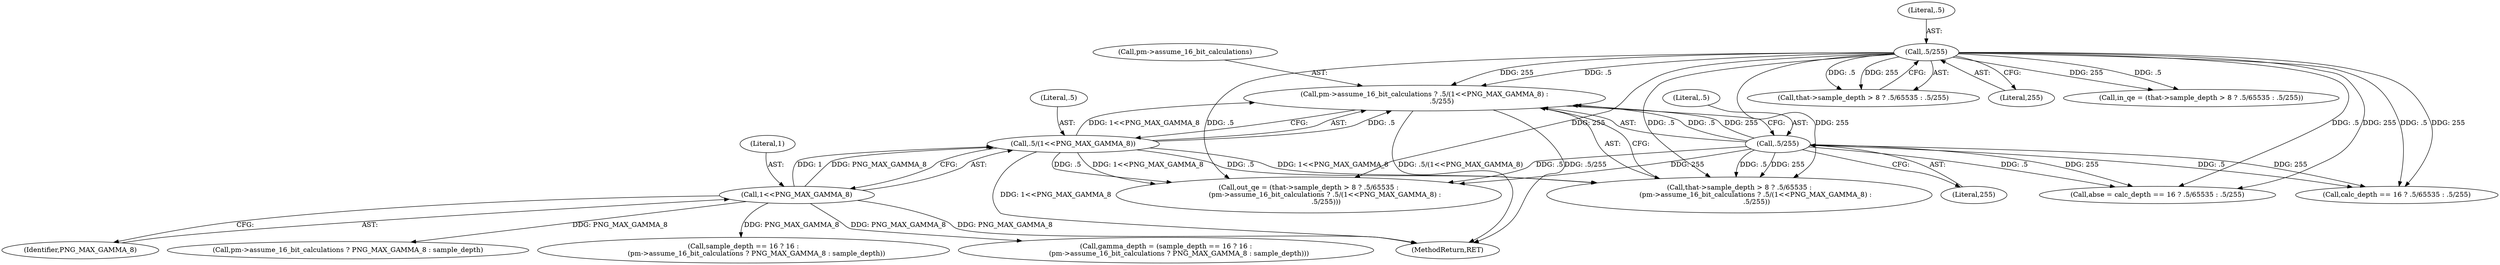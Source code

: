 digraph "0_Android_9d4853418ab2f754c2b63e091c29c5529b8b86ca_77@pointer" {
"1000305" [label="(Call,pm->assume_16_bit_calculations ? .5/(1<<PNG_MAX_GAMMA_8) :\n                .5/255)"];
"1000309" [label="(Call,.5/(1<<PNG_MAX_GAMMA_8))"];
"1000311" [label="(Call,1<<PNG_MAX_GAMMA_8)"];
"1000314" [label="(Call,.5/255)"];
"1000290" [label="(Call,.5/255)"];
"1000291" [label="(Literal,.5)"];
"1000311" [label="(Call,1<<PNG_MAX_GAMMA_8)"];
"1000305" [label="(Call,pm->assume_16_bit_calculations ? .5/(1<<PNG_MAX_GAMMA_8) :\n                .5/255)"];
"1001223" [label="(MethodReturn,RET)"];
"1000281" [label="(Call,that->sample_depth > 8 ? .5/65535 : .5/255)"];
"1000294" [label="(Call,out_qe = (that->sample_depth > 8 ? .5/65535 :\n               (pm->assume_16_bit_calculations ? .5/(1<<PNG_MAX_GAMMA_8) :\n                .5/255)))"];
"1000306" [label="(Call,pm->assume_16_bit_calculations)"];
"1000810" [label="(Call,calc_depth == 16 ? .5/65535 : .5/255)"];
"1000292" [label="(Literal,255)"];
"1000315" [label="(Literal,.5)"];
"1000279" [label="(Call,in_qe = (that->sample_depth > 8 ? .5/65535 : .5/255))"];
"1000296" [label="(Call,that->sample_depth > 8 ? .5/65535 :\n               (pm->assume_16_bit_calculations ? .5/(1<<PNG_MAX_GAMMA_8) :\n                .5/255))"];
"1000314" [label="(Call,.5/255)"];
"1000309" [label="(Call,.5/(1<<PNG_MAX_GAMMA_8))"];
"1000313" [label="(Identifier,PNG_MAX_GAMMA_8)"];
"1000808" [label="(Call,abse = calc_depth == 16 ? .5/65535 : .5/255)"];
"1000672" [label="(Call,pm->assume_16_bit_calculations ? PNG_MAX_GAMMA_8 : sample_depth)"];
"1000316" [label="(Literal,255)"];
"1000667" [label="(Call,sample_depth == 16 ? 16 :\n            (pm->assume_16_bit_calculations ? PNG_MAX_GAMMA_8 : sample_depth))"];
"1000312" [label="(Literal,1)"];
"1000665" [label="(Call,gamma_depth = (sample_depth == 16 ? 16 :\n            (pm->assume_16_bit_calculations ? PNG_MAX_GAMMA_8 : sample_depth)))"];
"1000310" [label="(Literal,.5)"];
"1000290" [label="(Call,.5/255)"];
"1000305" -> "1000296"  [label="AST: "];
"1000305" -> "1000309"  [label="CFG: "];
"1000305" -> "1000314"  [label="CFG: "];
"1000306" -> "1000305"  [label="AST: "];
"1000309" -> "1000305"  [label="AST: "];
"1000314" -> "1000305"  [label="AST: "];
"1000296" -> "1000305"  [label="CFG: "];
"1000305" -> "1001223"  [label="DDG: .5/(1<<PNG_MAX_GAMMA_8)"];
"1000305" -> "1001223"  [label="DDG: .5/255"];
"1000309" -> "1000305"  [label="DDG: .5"];
"1000309" -> "1000305"  [label="DDG: 1<<PNG_MAX_GAMMA_8"];
"1000314" -> "1000305"  [label="DDG: .5"];
"1000314" -> "1000305"  [label="DDG: 255"];
"1000290" -> "1000305"  [label="DDG: .5"];
"1000290" -> "1000305"  [label="DDG: 255"];
"1000309" -> "1000311"  [label="CFG: "];
"1000310" -> "1000309"  [label="AST: "];
"1000311" -> "1000309"  [label="AST: "];
"1000309" -> "1001223"  [label="DDG: 1<<PNG_MAX_GAMMA_8"];
"1000309" -> "1000294"  [label="DDG: .5"];
"1000309" -> "1000294"  [label="DDG: 1<<PNG_MAX_GAMMA_8"];
"1000309" -> "1000296"  [label="DDG: .5"];
"1000309" -> "1000296"  [label="DDG: 1<<PNG_MAX_GAMMA_8"];
"1000311" -> "1000309"  [label="DDG: 1"];
"1000311" -> "1000309"  [label="DDG: PNG_MAX_GAMMA_8"];
"1000311" -> "1000313"  [label="CFG: "];
"1000312" -> "1000311"  [label="AST: "];
"1000313" -> "1000311"  [label="AST: "];
"1000311" -> "1001223"  [label="DDG: PNG_MAX_GAMMA_8"];
"1000311" -> "1000665"  [label="DDG: PNG_MAX_GAMMA_8"];
"1000311" -> "1000667"  [label="DDG: PNG_MAX_GAMMA_8"];
"1000311" -> "1000672"  [label="DDG: PNG_MAX_GAMMA_8"];
"1000314" -> "1000316"  [label="CFG: "];
"1000315" -> "1000314"  [label="AST: "];
"1000316" -> "1000314"  [label="AST: "];
"1000314" -> "1000294"  [label="DDG: .5"];
"1000314" -> "1000294"  [label="DDG: 255"];
"1000314" -> "1000296"  [label="DDG: .5"];
"1000314" -> "1000296"  [label="DDG: 255"];
"1000314" -> "1000808"  [label="DDG: .5"];
"1000314" -> "1000808"  [label="DDG: 255"];
"1000314" -> "1000810"  [label="DDG: .5"];
"1000314" -> "1000810"  [label="DDG: 255"];
"1000290" -> "1000281"  [label="AST: "];
"1000290" -> "1000292"  [label="CFG: "];
"1000291" -> "1000290"  [label="AST: "];
"1000292" -> "1000290"  [label="AST: "];
"1000281" -> "1000290"  [label="CFG: "];
"1000290" -> "1000279"  [label="DDG: .5"];
"1000290" -> "1000279"  [label="DDG: 255"];
"1000290" -> "1000281"  [label="DDG: .5"];
"1000290" -> "1000281"  [label="DDG: 255"];
"1000290" -> "1000294"  [label="DDG: .5"];
"1000290" -> "1000294"  [label="DDG: 255"];
"1000290" -> "1000296"  [label="DDG: .5"];
"1000290" -> "1000296"  [label="DDG: 255"];
"1000290" -> "1000808"  [label="DDG: .5"];
"1000290" -> "1000808"  [label="DDG: 255"];
"1000290" -> "1000810"  [label="DDG: .5"];
"1000290" -> "1000810"  [label="DDG: 255"];
}
